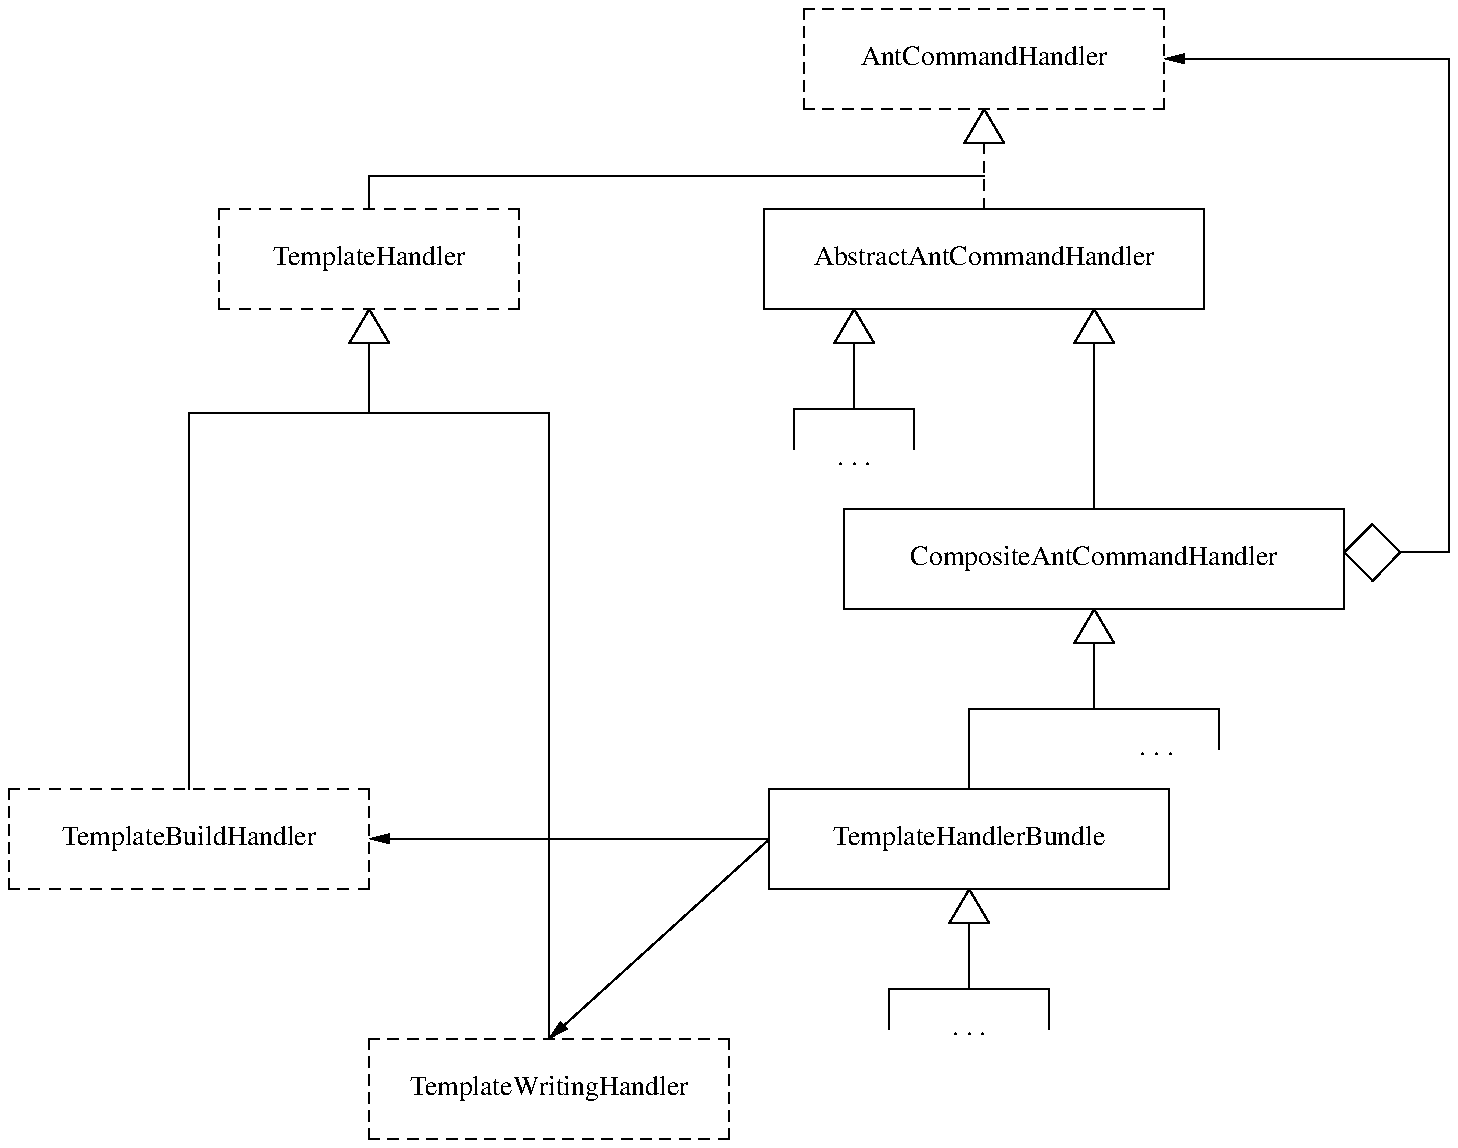 .PS
define triangle { line from $1 down $2*sqrt(3)*0.5 left $2*0.5 then right $2*0.5; B: line right $2*0.5; line to $1 };
define diamond { [ A: line from $1 down $2*sqrt(2)*0.5 left $2*sqrt(2)*0.5; B: line right $2*sqrt(2)*0.5 down $2*sqrt(2)*0.5; C: line right $2*sqrt(2)*0.5 up $2*sqrt(2)*0.5; D: line to $1 ] };
ANT_COMMAND_HANDLER: box wid 1.8 dashed "AntCommandHandler";
TRI1: triangle( bottom of last box, 0.2 );
ABSTRACT_ANT_COMMAND_HANDLER:
[  box wid 2.2 "AbstractAntCommandHandler"
] with .n at last box.s - (0, 0.5);
move to TRI1.s;
line dashed down TRI1.s.y - ABSTRACT_ANT_COMMAND_HANDLER.n.y;
move to ABSTRACT_ANT_COMMAND_HANDLER.s;
move left from 1/4 of the way between ABSTRACT_ANT_COMMAND_HANDLER.w and ABSTRACT_ANT_COMMAND_HANDLER.e;
move right 0.1;
move down 0.75;
#line down 0.5;
L1: line right 0.3;
line up 0;
INVIS1: [ box invis wid 0 "" ];# with .s at ABSTRACT_ANT_COMMAND_HANDLER.s;
TRI2: triangle( INVIS1.n, 0.2 );
move down 0.5;
INVIS2: [ box invis wid 0 "" ];
line from TRI2.s down TRI2.s.y - INVIS2.n.y;
L2: line right 0.3;
move to L1.w;
line down 0.2;
move to L2.e;
line down 0.2;
move to L2.w;
box invis ". . .";
move to (3/4 of the way between ABSTRACT_ANT_COMMAND_HANDLER.w and ABSTRACT_ANT_COMMAND_HANDLER.e, ABSTRACT_ANT_COMMAND_HANDLER.s);
INVIS3: [ box invis wid 0 "" ];
TRI3: triangle( INVIS3.n, 0.2 );
move down 1;
INVIS4: [ box invis wid 0 "" ];
L3: line from TRI3.s down TRI3.s.y - INVIS4.n.y;
COMPOSITE: box wid 2.5 "CompositeAntCommandHandler";
#move to (COMPOSITE.e.x + 0.1*sqrt(2), 1/4 of the way between COMPOSITE.se and COMPOSITE.ne);

INVIS5: [ box invis wid 0 ht 0 "" ] at (COMPOSITE.e.x + 0.1*sqrt(2), COMPOSITE.e.y + 0.1*sqrt(3));
DIAMOND: diamond( INVIS5.e, 0.2 );
L5: arrow left 1 + 0.3*sqrt(2) at (ANT_COMMAND_HANDLER.e.x + 1 + 0.3*sqrt(2), ANT_COMMAND_HANDLER.e.y);
line from (DIAMOND.D.x, DIAMOND.D.y) to (L5.e.x, DIAMOND.D.y);
line from (L5.e.x, DIAMOND.D.y) to (L5.e.x, L5.e.y);

move to (COMPOSITE.s.x, COMPOSITE.s.y - 0.1*sqrt(3));
move down 0.5 - 0.1*sqrt(3);
INVIS6: [ box invis wid 0 "" ];
TRI4: triangle( COMPOSITE.s, 0.2 );
line from TRI4.s down TRI4.s.y - INVIS6.n.y;
L7: line right (COMPOSITE.wid / 4);
line down 0.2;
move to L7.e;
line down 0.2;
box invis ". . ." at ( L7.w.x + COMPOSITE.wid / 8, L7.s.y - 0.2);

move to L7.w;
line left (COMPOSITE.wid / 4);
line down 0.4;

TEMPLATE_HANDLER_BUNDLE: box wid 2.0 "TemplateHandlerBundle";
move to (TEMPLATE_HANDLER_BUNDLE.s.x, TEMPLATE_HANDLER_BUNDLE.s.y - 0.1*sqrt(3));
move down 0.5 - 0.1*sqrt(3);
INVIS7: [ box invis wid 0 "" ];
TRI8: triangle( TEMPLATE_HANDLER_BUNDLE.s, 0.2 );
line from TRI8.s down TRI8.s.y - INVIS7.n.y;
L8: line right 0.4;
line down 0.2;
move to L8.w;
line left 0.4;
line down 0.2;
box invis ". . ." at ( L8.w.x, L8.s.y - 0.2);

move to TEMPLATE_HANDLER_BUNDLE.w;
move left 2;
TEMPLATE_BUILD_HANDLER: box wid 1.8 dashed "TemplateBuildHandler";
arrow from TEMPLATE_HANDLER_BUNDLE.w to TEMPLATE_BUILD_HANDLER.e;

move to TEMPLATE_HANDLER_BUNDLE.w;
move left 1.1;
move down 1;
TEMPLATE_WRITING_HANDLER: box wid 1.8 dashed "TemplateWritingHandler";
arrow from TEMPLATE_HANDLER_BUNDLE.w to TEMPLATE_WRITING_HANDLER.n;

TEMPLATE_HANDLER: box wid 1.5 dashed "TemplateHandler" at (TEMPLATE_BUILD_HANDLER.e.x, ABSTRACT_ANT_COMMAND_HANDLER.e.y);
L9: line from TEMPLATE_HANDLER.n to (TEMPLATE_HANDLER.n.x, TRI1.y - 0.1*sqrt(3) - (TRI1.y - 0.1*sqrt(3) - ABSTRACT_ANT_COMMAND_HANDLER.n.y)/2);
line from L9.n to (ANT_COMMAND_HANDLER.s.x, TRI1.y - 0.1*sqrt(3) - (TRI1.y - 0.1*sqrt(3) - ABSTRACT_ANT_COMMAND_HANDLER.n.y)/2);

TRI9: triangle( TEMPLATE_HANDLER.s, 0.2 );

L10: line from (TRI9.s.x, TRI9.s.y) to (TRI9.s.x, TRI9.s.y - 0.2*sqrt(3));
L11: line from (TEMPLATE_BUILD_HANDLER.n.x, TEMPLATE_BUILD_HANDLER.n.y) to (TEMPLATE_BUILD_HANDLER.n.x, L10.s.y);
L12: line from (L11.n.x, L11.n.y) to (TEMPLATE_WRITING_HANDLER.n.x, L11.n.y);
L12: line from (TEMPLATE_WRITING_HANDLER.n.x, L11.n.y) to (TEMPLATE_WRITING_HANDLER.n.x, TEMPLATE_WRITING_HANDLER.n.y);
.PE
